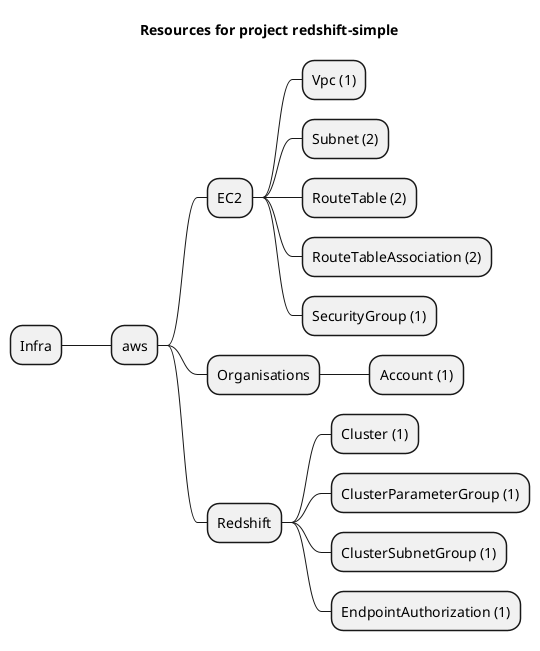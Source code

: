 @startmindmap
title Resources for project redshift-simple
skinparam monochrome true
+ Infra
++ aws
+++ EC2
++++ Vpc (1)
++++ Subnet (2)
++++ RouteTable (2)
++++ RouteTableAssociation (2)
++++ SecurityGroup (1)
+++ Organisations
++++ Account (1)
+++ Redshift
++++ Cluster (1)
++++ ClusterParameterGroup (1)
++++ ClusterSubnetGroup (1)
++++ EndpointAuthorization (1)
@endmindmap